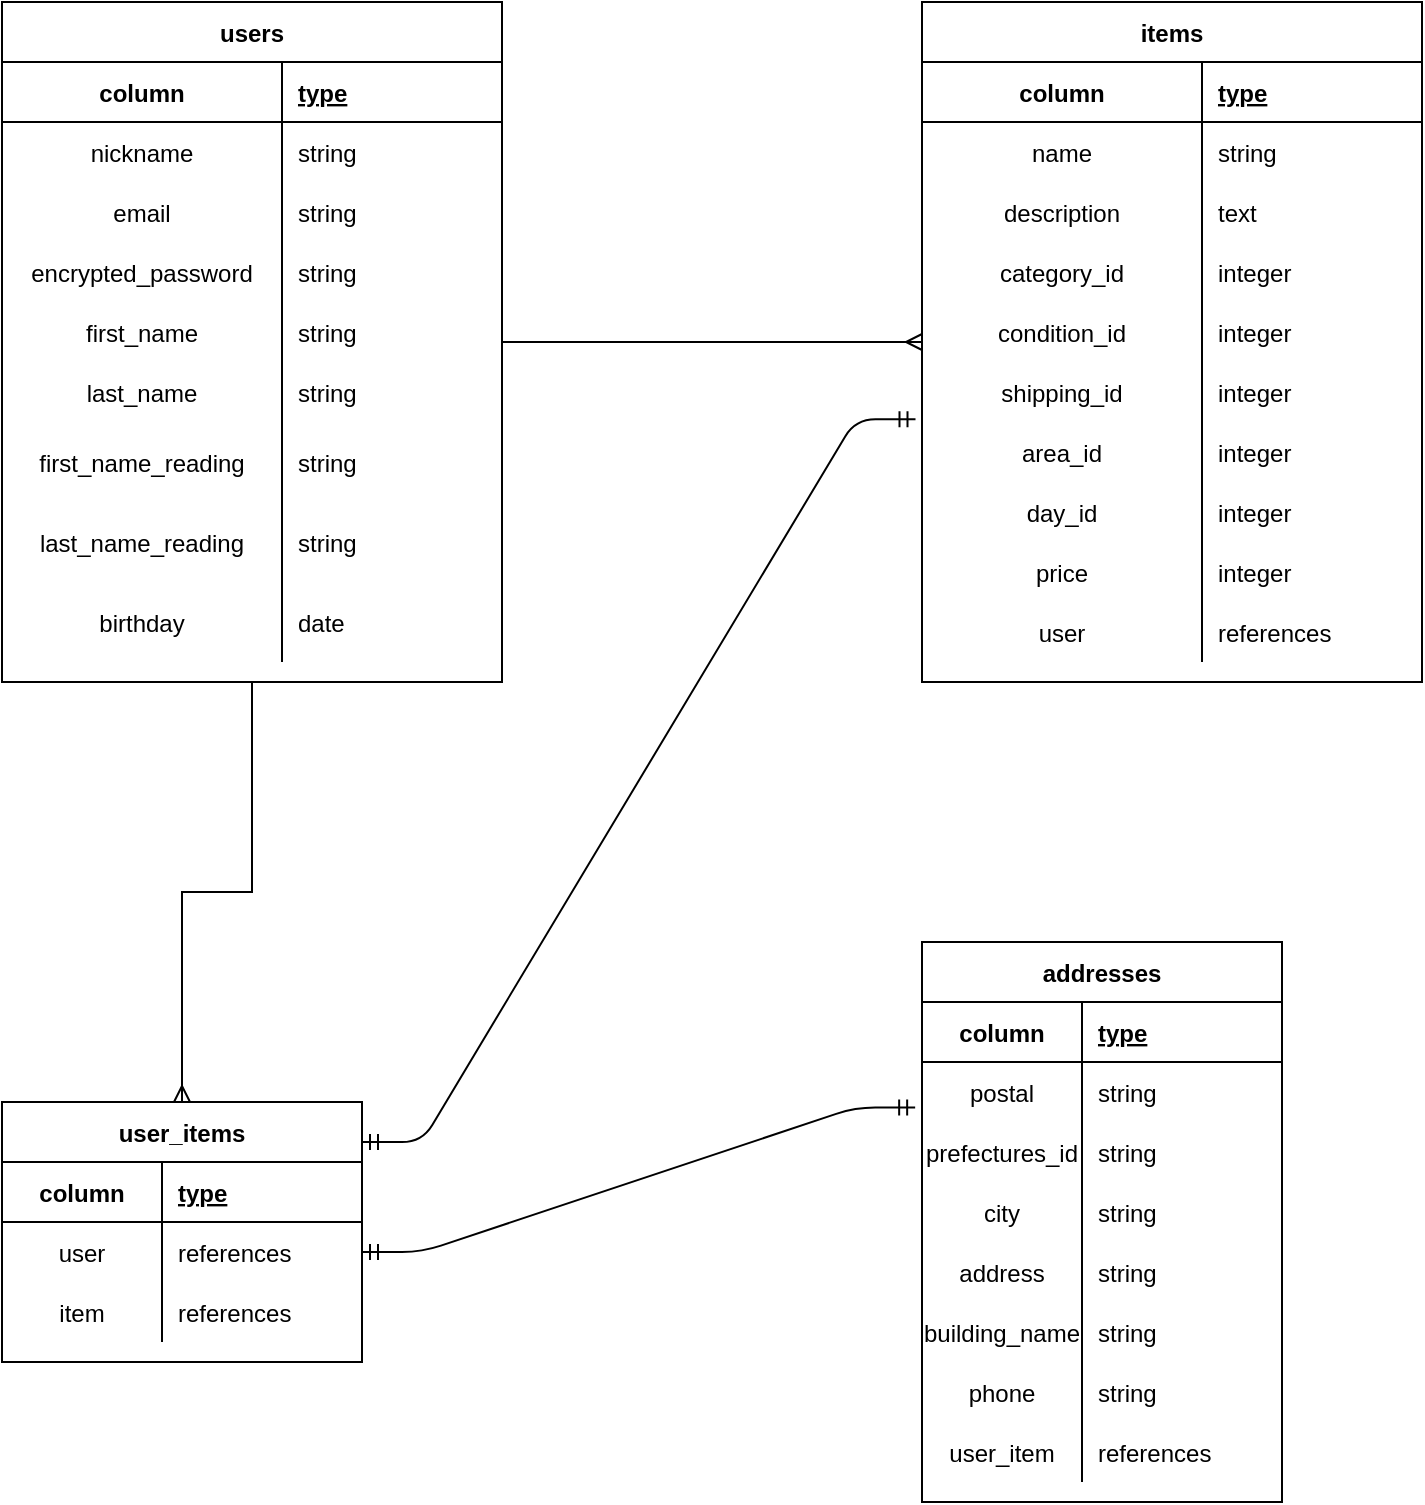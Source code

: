 <mxfile version="14.2.4" type="embed">
    <diagram id="qimWqXdbKfj2qzNDla35" name="Page-1">
        <mxGraphModel dx="207" dy="570" grid="1" gridSize="10" guides="1" tooltips="1" connect="1" arrows="1" fold="1" page="1" pageScale="1" pageWidth="827" pageHeight="1169" math="0" shadow="0">
            <root>
                <mxCell id="0"/>
                <mxCell id="1" parent="0"/>
                <mxCell id="GZePijYV1CCqP01BYh9i-110" value="" style="edgeStyle=orthogonalEdgeStyle;rounded=0;orthogonalLoop=1;jettySize=auto;html=1;endArrow=ERmany;endFill=0;" parent="1" source="GZePijYV1CCqP01BYh9i-66" target="GZePijYV1CCqP01BYh9i-88" edge="1">
                    <mxGeometry relative="1" as="geometry"/>
                </mxCell>
                <mxCell id="74" style="edgeStyle=orthogonalEdgeStyle;rounded=0;orthogonalLoop=1;jettySize=auto;html=1;endArrow=ERmany;endFill=0;" parent="1" source="GZePijYV1CCqP01BYh9i-66" target="49" edge="1">
                    <mxGeometry relative="1" as="geometry"/>
                </mxCell>
                <mxCell id="GZePijYV1CCqP01BYh9i-66" value="users" style="shape=table;startSize=30;container=1;collapsible=1;childLayout=tableLayout;fixedRows=1;rowLines=0;fontStyle=1;align=center;resizeLast=1;fillColor=none;gradientColor=none;" parent="1" vertex="1">
                    <mxGeometry x="30" y="10" width="250" height="340" as="geometry"/>
                </mxCell>
                <mxCell id="GZePijYV1CCqP01BYh9i-67" value="" style="shape=partialRectangle;collapsible=0;dropTarget=0;pointerEvents=0;fillColor=none;top=0;left=0;bottom=1;right=0;points=[[0,0.5],[1,0.5]];portConstraint=eastwest;" parent="GZePijYV1CCqP01BYh9i-66" vertex="1">
                    <mxGeometry y="30" width="250" height="30" as="geometry"/>
                </mxCell>
                <mxCell id="GZePijYV1CCqP01BYh9i-68" value="column" style="shape=partialRectangle;connectable=0;fillColor=none;top=0;left=0;bottom=0;right=0;fontStyle=1;overflow=hidden;" parent="GZePijYV1CCqP01BYh9i-67" vertex="1">
                    <mxGeometry width="140" height="30" as="geometry"/>
                </mxCell>
                <mxCell id="GZePijYV1CCqP01BYh9i-69" value="type" style="shape=partialRectangle;connectable=0;fillColor=none;top=0;left=0;bottom=0;right=0;align=left;spacingLeft=6;fontStyle=5;overflow=hidden;" parent="GZePijYV1CCqP01BYh9i-67" vertex="1">
                    <mxGeometry x="140" width="110" height="30" as="geometry"/>
                </mxCell>
                <mxCell id="GZePijYV1CCqP01BYh9i-70" value="" style="shape=partialRectangle;collapsible=0;dropTarget=0;pointerEvents=0;fillColor=none;top=0;left=0;bottom=0;right=0;points=[[0,0.5],[1,0.5]];portConstraint=eastwest;" parent="GZePijYV1CCqP01BYh9i-66" vertex="1">
                    <mxGeometry y="60" width="250" height="30" as="geometry"/>
                </mxCell>
                <mxCell id="GZePijYV1CCqP01BYh9i-71" value="nickname" style="shape=partialRectangle;connectable=0;fillColor=none;top=0;left=0;bottom=0;right=0;editable=1;overflow=hidden;" parent="GZePijYV1CCqP01BYh9i-70" vertex="1">
                    <mxGeometry width="140" height="30" as="geometry"/>
                </mxCell>
                <mxCell id="GZePijYV1CCqP01BYh9i-72" value="string" style="shape=partialRectangle;connectable=0;fillColor=none;top=0;left=0;bottom=0;right=0;align=left;spacingLeft=6;overflow=hidden;" parent="GZePijYV1CCqP01BYh9i-70" vertex="1">
                    <mxGeometry x="140" width="110" height="30" as="geometry"/>
                </mxCell>
                <mxCell id="GZePijYV1CCqP01BYh9i-73" value="" style="shape=partialRectangle;collapsible=0;dropTarget=0;pointerEvents=0;fillColor=none;top=0;left=0;bottom=0;right=0;points=[[0,0.5],[1,0.5]];portConstraint=eastwest;" parent="GZePijYV1CCqP01BYh9i-66" vertex="1">
                    <mxGeometry y="90" width="250" height="30" as="geometry"/>
                </mxCell>
                <mxCell id="GZePijYV1CCqP01BYh9i-74" value="email" style="shape=partialRectangle;connectable=0;fillColor=none;top=0;left=0;bottom=0;right=0;editable=1;overflow=hidden;" parent="GZePijYV1CCqP01BYh9i-73" vertex="1">
                    <mxGeometry width="140" height="30" as="geometry"/>
                </mxCell>
                <mxCell id="GZePijYV1CCqP01BYh9i-75" value="string" style="shape=partialRectangle;connectable=0;fillColor=none;top=0;left=0;bottom=0;right=0;align=left;spacingLeft=6;overflow=hidden;" parent="GZePijYV1CCqP01BYh9i-73" vertex="1">
                    <mxGeometry x="140" width="110" height="30" as="geometry"/>
                </mxCell>
                <mxCell id="GZePijYV1CCqP01BYh9i-76" value="" style="shape=partialRectangle;collapsible=0;dropTarget=0;pointerEvents=0;fillColor=none;top=0;left=0;bottom=0;right=0;points=[[0,0.5],[1,0.5]];portConstraint=eastwest;" parent="GZePijYV1CCqP01BYh9i-66" vertex="1">
                    <mxGeometry y="120" width="250" height="30" as="geometry"/>
                </mxCell>
                <mxCell id="GZePijYV1CCqP01BYh9i-77" value="encrypted_password" style="shape=partialRectangle;connectable=0;fillColor=none;top=0;left=0;bottom=0;right=0;editable=1;overflow=hidden;" parent="GZePijYV1CCqP01BYh9i-76" vertex="1">
                    <mxGeometry width="140" height="30" as="geometry"/>
                </mxCell>
                <mxCell id="GZePijYV1CCqP01BYh9i-78" value="string" style="shape=partialRectangle;connectable=0;fillColor=none;top=0;left=0;bottom=0;right=0;align=left;spacingLeft=6;overflow=hidden;" parent="GZePijYV1CCqP01BYh9i-76" vertex="1">
                    <mxGeometry x="140" width="110" height="30" as="geometry"/>
                </mxCell>
                <mxCell id="GZePijYV1CCqP01BYh9i-79" value="" style="shape=partialRectangle;collapsible=0;dropTarget=0;pointerEvents=0;fillColor=none;top=0;left=0;bottom=0;right=0;points=[[0,0.5],[1,0.5]];portConstraint=eastwest;" parent="GZePijYV1CCqP01BYh9i-66" vertex="1">
                    <mxGeometry y="150" width="250" height="30" as="geometry"/>
                </mxCell>
                <mxCell id="GZePijYV1CCqP01BYh9i-80" value="first_name" style="shape=partialRectangle;connectable=0;fillColor=none;top=0;left=0;bottom=0;right=0;editable=1;overflow=hidden;" parent="GZePijYV1CCqP01BYh9i-79" vertex="1">
                    <mxGeometry width="140" height="30" as="geometry"/>
                </mxCell>
                <mxCell id="GZePijYV1CCqP01BYh9i-81" value="string" style="shape=partialRectangle;connectable=0;fillColor=none;top=0;left=0;bottom=0;right=0;align=left;spacingLeft=6;overflow=hidden;" parent="GZePijYV1CCqP01BYh9i-79" vertex="1">
                    <mxGeometry x="140" width="110" height="30" as="geometry"/>
                </mxCell>
                <mxCell id="GZePijYV1CCqP01BYh9i-82" value="" style="shape=partialRectangle;collapsible=0;dropTarget=0;pointerEvents=0;fillColor=none;top=0;left=0;bottom=0;right=0;points=[[0,0.5],[1,0.5]];portConstraint=eastwest;" parent="GZePijYV1CCqP01BYh9i-66" vertex="1">
                    <mxGeometry y="180" width="250" height="30" as="geometry"/>
                </mxCell>
                <mxCell id="GZePijYV1CCqP01BYh9i-83" value="last_name" style="shape=partialRectangle;connectable=0;fillColor=none;top=0;left=0;bottom=0;right=0;editable=1;overflow=hidden;" parent="GZePijYV1CCqP01BYh9i-82" vertex="1">
                    <mxGeometry width="140" height="30" as="geometry"/>
                </mxCell>
                <mxCell id="GZePijYV1CCqP01BYh9i-84" value="string" style="shape=partialRectangle;connectable=0;fillColor=none;top=0;left=0;bottom=0;right=0;align=left;spacingLeft=6;overflow=hidden;" parent="GZePijYV1CCqP01BYh9i-82" vertex="1">
                    <mxGeometry x="140" width="110" height="30" as="geometry"/>
                </mxCell>
                <mxCell id="GZePijYV1CCqP01BYh9i-85" value="" style="shape=partialRectangle;collapsible=0;dropTarget=0;pointerEvents=0;fillColor=none;top=0;left=0;bottom=0;right=0;points=[[0,0.5],[1,0.5]];portConstraint=eastwest;" parent="GZePijYV1CCqP01BYh9i-66" vertex="1">
                    <mxGeometry y="210" width="250" height="40" as="geometry"/>
                </mxCell>
                <mxCell id="GZePijYV1CCqP01BYh9i-86" value="first_name_reading" style="shape=partialRectangle;connectable=0;fillColor=none;top=0;left=0;bottom=0;right=0;editable=1;overflow=hidden;" parent="GZePijYV1CCqP01BYh9i-85" vertex="1">
                    <mxGeometry width="140" height="40" as="geometry"/>
                </mxCell>
                <mxCell id="GZePijYV1CCqP01BYh9i-87" value="string" style="shape=partialRectangle;connectable=0;fillColor=none;top=0;left=0;bottom=0;right=0;align=left;spacingLeft=6;overflow=hidden;" parent="GZePijYV1CCqP01BYh9i-85" vertex="1">
                    <mxGeometry x="140" width="110" height="40" as="geometry"/>
                </mxCell>
                <mxCell id="103" value="" style="shape=partialRectangle;collapsible=0;dropTarget=0;pointerEvents=0;fillColor=none;top=0;left=0;bottom=0;right=0;points=[[0,0.5],[1,0.5]];portConstraint=eastwest;" parent="GZePijYV1CCqP01BYh9i-66" vertex="1">
                    <mxGeometry y="250" width="250" height="40" as="geometry"/>
                </mxCell>
                <mxCell id="104" value="last_name_reading" style="shape=partialRectangle;connectable=0;fillColor=none;top=0;left=0;bottom=0;right=0;editable=1;overflow=hidden;" parent="103" vertex="1">
                    <mxGeometry width="140" height="40" as="geometry"/>
                </mxCell>
                <mxCell id="105" value="string" style="shape=partialRectangle;connectable=0;fillColor=none;top=0;left=0;bottom=0;right=0;align=left;spacingLeft=6;overflow=hidden;" parent="103" vertex="1">
                    <mxGeometry x="140" width="110" height="40" as="geometry"/>
                </mxCell>
                <mxCell id="100" value="" style="shape=partialRectangle;collapsible=0;dropTarget=0;pointerEvents=0;fillColor=none;top=0;left=0;bottom=0;right=0;points=[[0,0.5],[1,0.5]];portConstraint=eastwest;" parent="GZePijYV1CCqP01BYh9i-66" vertex="1">
                    <mxGeometry y="290" width="250" height="40" as="geometry"/>
                </mxCell>
                <mxCell id="101" value="birthday" style="shape=partialRectangle;connectable=0;fillColor=none;top=0;left=0;bottom=0;right=0;editable=1;overflow=hidden;" parent="100" vertex="1">
                    <mxGeometry width="140" height="40" as="geometry"/>
                </mxCell>
                <mxCell id="102" value="date" style="shape=partialRectangle;connectable=0;fillColor=none;top=0;left=0;bottom=0;right=0;align=left;spacingLeft=6;overflow=hidden;" parent="100" vertex="1">
                    <mxGeometry x="140" width="110" height="40" as="geometry"/>
                </mxCell>
                <mxCell id="GZePijYV1CCqP01BYh9i-88" value="items" style="shape=table;startSize=30;container=1;collapsible=1;childLayout=tableLayout;fixedRows=1;rowLines=0;fontStyle=1;align=center;resizeLast=1;fillColor=none;gradientColor=none;" parent="1" vertex="1">
                    <mxGeometry x="490" y="10" width="250" height="340" as="geometry"/>
                </mxCell>
                <mxCell id="GZePijYV1CCqP01BYh9i-89" value="" style="shape=partialRectangle;collapsible=0;dropTarget=0;pointerEvents=0;fillColor=none;top=0;left=0;bottom=1;right=0;points=[[0,0.5],[1,0.5]];portConstraint=eastwest;" parent="GZePijYV1CCqP01BYh9i-88" vertex="1">
                    <mxGeometry y="30" width="250" height="30" as="geometry"/>
                </mxCell>
                <mxCell id="GZePijYV1CCqP01BYh9i-90" value="column" style="shape=partialRectangle;connectable=0;fillColor=none;top=0;left=0;bottom=0;right=0;fontStyle=1;overflow=hidden;" parent="GZePijYV1CCqP01BYh9i-89" vertex="1">
                    <mxGeometry width="140" height="30" as="geometry"/>
                </mxCell>
                <mxCell id="GZePijYV1CCqP01BYh9i-91" value="type" style="shape=partialRectangle;connectable=0;fillColor=none;top=0;left=0;bottom=0;right=0;align=left;spacingLeft=6;fontStyle=5;overflow=hidden;" parent="GZePijYV1CCqP01BYh9i-89" vertex="1">
                    <mxGeometry x="140" width="110" height="30" as="geometry"/>
                </mxCell>
                <mxCell id="GZePijYV1CCqP01BYh9i-92" value="" style="shape=partialRectangle;collapsible=0;dropTarget=0;pointerEvents=0;fillColor=none;top=0;left=0;bottom=0;right=0;points=[[0,0.5],[1,0.5]];portConstraint=eastwest;" parent="GZePijYV1CCqP01BYh9i-88" vertex="1">
                    <mxGeometry y="60" width="250" height="30" as="geometry"/>
                </mxCell>
                <mxCell id="GZePijYV1CCqP01BYh9i-93" value="name" style="shape=partialRectangle;connectable=0;fillColor=none;top=0;left=0;bottom=0;right=0;editable=1;overflow=hidden;" parent="GZePijYV1CCqP01BYh9i-92" vertex="1">
                    <mxGeometry width="140" height="30" as="geometry"/>
                </mxCell>
                <mxCell id="GZePijYV1CCqP01BYh9i-94" value="string" style="shape=partialRectangle;connectable=0;fillColor=none;top=0;left=0;bottom=0;right=0;align=left;spacingLeft=6;overflow=hidden;" parent="GZePijYV1CCqP01BYh9i-92" vertex="1">
                    <mxGeometry x="140" width="110" height="30" as="geometry"/>
                </mxCell>
                <mxCell id="GZePijYV1CCqP01BYh9i-95" value="" style="shape=partialRectangle;collapsible=0;dropTarget=0;pointerEvents=0;fillColor=none;top=0;left=0;bottom=0;right=0;points=[[0,0.5],[1,0.5]];portConstraint=eastwest;" parent="GZePijYV1CCqP01BYh9i-88" vertex="1">
                    <mxGeometry y="90" width="250" height="30" as="geometry"/>
                </mxCell>
                <mxCell id="GZePijYV1CCqP01BYh9i-96" value="description" style="shape=partialRectangle;connectable=0;fillColor=none;top=0;left=0;bottom=0;right=0;editable=1;overflow=hidden;" parent="GZePijYV1CCqP01BYh9i-95" vertex="1">
                    <mxGeometry width="140" height="30" as="geometry"/>
                </mxCell>
                <mxCell id="GZePijYV1CCqP01BYh9i-97" value="text" style="shape=partialRectangle;connectable=0;fillColor=none;top=0;left=0;bottom=0;right=0;align=left;spacingLeft=6;overflow=hidden;" parent="GZePijYV1CCqP01BYh9i-95" vertex="1">
                    <mxGeometry x="140" width="110" height="30" as="geometry"/>
                </mxCell>
                <mxCell id="GZePijYV1CCqP01BYh9i-98" value="" style="shape=partialRectangle;collapsible=0;dropTarget=0;pointerEvents=0;fillColor=none;top=0;left=0;bottom=0;right=0;points=[[0,0.5],[1,0.5]];portConstraint=eastwest;" parent="GZePijYV1CCqP01BYh9i-88" vertex="1">
                    <mxGeometry y="120" width="250" height="30" as="geometry"/>
                </mxCell>
                <mxCell id="GZePijYV1CCqP01BYh9i-99" value="category_id" style="shape=partialRectangle;connectable=0;fillColor=none;top=0;left=0;bottom=0;right=0;editable=1;overflow=hidden;" parent="GZePijYV1CCqP01BYh9i-98" vertex="1">
                    <mxGeometry width="140" height="30" as="geometry"/>
                </mxCell>
                <mxCell id="GZePijYV1CCqP01BYh9i-100" value="integer" style="shape=partialRectangle;connectable=0;fillColor=none;top=0;left=0;bottom=0;right=0;align=left;spacingLeft=6;overflow=hidden;" parent="GZePijYV1CCqP01BYh9i-98" vertex="1">
                    <mxGeometry x="140" width="110" height="30" as="geometry"/>
                </mxCell>
                <mxCell id="GZePijYV1CCqP01BYh9i-101" value="" style="shape=partialRectangle;collapsible=0;dropTarget=0;pointerEvents=0;fillColor=none;top=0;left=0;bottom=0;right=0;points=[[0,0.5],[1,0.5]];portConstraint=eastwest;" parent="GZePijYV1CCqP01BYh9i-88" vertex="1">
                    <mxGeometry y="150" width="250" height="30" as="geometry"/>
                </mxCell>
                <mxCell id="GZePijYV1CCqP01BYh9i-102" value="condition_id" style="shape=partialRectangle;connectable=0;fillColor=none;top=0;left=0;bottom=0;right=0;editable=1;overflow=hidden;" parent="GZePijYV1CCqP01BYh9i-101" vertex="1">
                    <mxGeometry width="140" height="30" as="geometry"/>
                </mxCell>
                <mxCell id="GZePijYV1CCqP01BYh9i-103" value="integer" style="shape=partialRectangle;connectable=0;fillColor=none;top=0;left=0;bottom=0;right=0;align=left;spacingLeft=6;overflow=hidden;" parent="GZePijYV1CCqP01BYh9i-101" vertex="1">
                    <mxGeometry x="140" width="110" height="30" as="geometry"/>
                </mxCell>
                <mxCell id="GZePijYV1CCqP01BYh9i-104" value="" style="shape=partialRectangle;collapsible=0;dropTarget=0;pointerEvents=0;fillColor=none;top=0;left=0;bottom=0;right=0;points=[[0,0.5],[1,0.5]];portConstraint=eastwest;" parent="GZePijYV1CCqP01BYh9i-88" vertex="1">
                    <mxGeometry y="180" width="250" height="30" as="geometry"/>
                </mxCell>
                <mxCell id="GZePijYV1CCqP01BYh9i-105" value="shipping_id" style="shape=partialRectangle;connectable=0;fillColor=none;top=0;left=0;bottom=0;right=0;editable=1;overflow=hidden;" parent="GZePijYV1CCqP01BYh9i-104" vertex="1">
                    <mxGeometry width="140" height="30" as="geometry"/>
                </mxCell>
                <mxCell id="GZePijYV1CCqP01BYh9i-106" value="integer" style="shape=partialRectangle;connectable=0;fillColor=none;top=0;left=0;bottom=0;right=0;align=left;spacingLeft=6;overflow=hidden;" parent="GZePijYV1CCqP01BYh9i-104" vertex="1">
                    <mxGeometry x="140" width="110" height="30" as="geometry"/>
                </mxCell>
                <mxCell id="GZePijYV1CCqP01BYh9i-107" value="" style="shape=partialRectangle;collapsible=0;dropTarget=0;pointerEvents=0;fillColor=none;top=0;left=0;bottom=0;right=0;points=[[0,0.5],[1,0.5]];portConstraint=eastwest;" parent="GZePijYV1CCqP01BYh9i-88" vertex="1">
                    <mxGeometry y="210" width="250" height="30" as="geometry"/>
                </mxCell>
                <mxCell id="GZePijYV1CCqP01BYh9i-108" value="area_id" style="shape=partialRectangle;connectable=0;fillColor=none;top=0;left=0;bottom=0;right=0;editable=1;overflow=hidden;" parent="GZePijYV1CCqP01BYh9i-107" vertex="1">
                    <mxGeometry width="140" height="30" as="geometry"/>
                </mxCell>
                <mxCell id="GZePijYV1CCqP01BYh9i-109" value="integer" style="shape=partialRectangle;connectable=0;fillColor=none;top=0;left=0;bottom=0;right=0;align=left;spacingLeft=6;overflow=hidden;" parent="GZePijYV1CCqP01BYh9i-107" vertex="1">
                    <mxGeometry x="140" width="110" height="30" as="geometry"/>
                </mxCell>
                <mxCell id="41" value="" style="shape=partialRectangle;collapsible=0;dropTarget=0;pointerEvents=0;fillColor=none;top=0;left=0;bottom=0;right=0;points=[[0,0.5],[1,0.5]];portConstraint=eastwest;" parent="GZePijYV1CCqP01BYh9i-88" vertex="1">
                    <mxGeometry y="240" width="250" height="30" as="geometry"/>
                </mxCell>
                <mxCell id="42" value="day_id" style="shape=partialRectangle;connectable=0;fillColor=none;top=0;left=0;bottom=0;right=0;editable=1;overflow=hidden;" parent="41" vertex="1">
                    <mxGeometry width="140" height="30" as="geometry"/>
                </mxCell>
                <mxCell id="43" value="integer" style="shape=partialRectangle;connectable=0;fillColor=none;top=0;left=0;bottom=0;right=0;align=left;spacingLeft=6;overflow=hidden;" parent="41" vertex="1">
                    <mxGeometry x="140" width="110" height="30" as="geometry"/>
                </mxCell>
                <mxCell id="44" value="" style="shape=partialRectangle;collapsible=0;dropTarget=0;pointerEvents=0;fillColor=none;top=0;left=0;bottom=0;right=0;points=[[0,0.5],[1,0.5]];portConstraint=eastwest;" parent="GZePijYV1CCqP01BYh9i-88" vertex="1">
                    <mxGeometry y="270" width="250" height="30" as="geometry"/>
                </mxCell>
                <mxCell id="45" value="price" style="shape=partialRectangle;connectable=0;fillColor=none;top=0;left=0;bottom=0;right=0;editable=1;overflow=hidden;" parent="44" vertex="1">
                    <mxGeometry width="140" height="30" as="geometry"/>
                </mxCell>
                <mxCell id="46" value="integer" style="shape=partialRectangle;connectable=0;fillColor=none;top=0;left=0;bottom=0;right=0;align=left;spacingLeft=6;overflow=hidden;" parent="44" vertex="1">
                    <mxGeometry x="140" width="110" height="30" as="geometry"/>
                </mxCell>
                <mxCell id="106" value="" style="shape=partialRectangle;collapsible=0;dropTarget=0;pointerEvents=0;fillColor=none;top=0;left=0;bottom=0;right=0;points=[[0,0.5],[1,0.5]];portConstraint=eastwest;" parent="GZePijYV1CCqP01BYh9i-88" vertex="1">
                    <mxGeometry y="300" width="250" height="30" as="geometry"/>
                </mxCell>
                <mxCell id="107" value="user" style="shape=partialRectangle;connectable=0;fillColor=none;top=0;left=0;bottom=0;right=0;editable=1;overflow=hidden;" parent="106" vertex="1">
                    <mxGeometry width="140" height="30" as="geometry"/>
                </mxCell>
                <mxCell id="108" value="references" style="shape=partialRectangle;connectable=0;fillColor=none;top=0;left=0;bottom=0;right=0;align=left;spacingLeft=6;overflow=hidden;" parent="106" vertex="1">
                    <mxGeometry x="140" width="110" height="30" as="geometry"/>
                </mxCell>
                <mxCell id="49" value="user_items" style="shape=table;startSize=30;container=1;collapsible=1;childLayout=tableLayout;fixedRows=1;rowLines=0;fontStyle=1;align=center;resizeLast=1;fillColor=none;gradientColor=none;" parent="1" vertex="1">
                    <mxGeometry x="30" y="560" width="180" height="130" as="geometry"/>
                </mxCell>
                <mxCell id="50" value="" style="shape=partialRectangle;collapsible=0;dropTarget=0;pointerEvents=0;fillColor=none;top=0;left=0;bottom=1;right=0;points=[[0,0.5],[1,0.5]];portConstraint=eastwest;" parent="49" vertex="1">
                    <mxGeometry y="30" width="180" height="30" as="geometry"/>
                </mxCell>
                <mxCell id="51" value="column" style="shape=partialRectangle;connectable=0;fillColor=none;top=0;left=0;bottom=0;right=0;fontStyle=1;overflow=hidden;" parent="50" vertex="1">
                    <mxGeometry width="80" height="30" as="geometry"/>
                </mxCell>
                <mxCell id="52" value="type" style="shape=partialRectangle;connectable=0;fillColor=none;top=0;left=0;bottom=0;right=0;align=left;spacingLeft=6;fontStyle=5;overflow=hidden;" parent="50" vertex="1">
                    <mxGeometry x="80" width="100" height="30" as="geometry"/>
                </mxCell>
                <mxCell id="62" value="" style="shape=partialRectangle;collapsible=0;dropTarget=0;pointerEvents=0;fillColor=none;top=0;left=0;bottom=0;right=0;points=[[0,0.5],[1,0.5]];portConstraint=eastwest;" parent="49" vertex="1">
                    <mxGeometry y="60" width="180" height="30" as="geometry"/>
                </mxCell>
                <mxCell id="63" value="user" style="shape=partialRectangle;connectable=0;fillColor=none;top=0;left=0;bottom=0;right=0;editable=1;overflow=hidden;" parent="62" vertex="1">
                    <mxGeometry width="80" height="30" as="geometry"/>
                </mxCell>
                <mxCell id="64" value="references" style="shape=partialRectangle;connectable=0;fillColor=none;top=0;left=0;bottom=0;right=0;align=left;spacingLeft=6;overflow=hidden;" parent="62" vertex="1">
                    <mxGeometry x="80" width="100" height="30" as="geometry"/>
                </mxCell>
                <mxCell id="112" value="" style="shape=partialRectangle;collapsible=0;dropTarget=0;pointerEvents=0;fillColor=none;top=0;left=0;bottom=0;right=0;points=[[0,0.5],[1,0.5]];portConstraint=eastwest;" parent="49" vertex="1">
                    <mxGeometry y="90" width="180" height="30" as="geometry"/>
                </mxCell>
                <mxCell id="113" value="item" style="shape=partialRectangle;connectable=0;fillColor=none;top=0;left=0;bottom=0;right=0;editable=1;overflow=hidden;" parent="112" vertex="1">
                    <mxGeometry width="80" height="30" as="geometry"/>
                </mxCell>
                <mxCell id="114" value="references" style="shape=partialRectangle;connectable=0;fillColor=none;top=0;left=0;bottom=0;right=0;align=left;spacingLeft=6;overflow=hidden;" parent="112" vertex="1">
                    <mxGeometry x="80" width="100" height="30" as="geometry"/>
                </mxCell>
                <mxCell id="76" value="addresses" style="shape=table;startSize=30;container=1;collapsible=1;childLayout=tableLayout;fixedRows=1;rowLines=0;fontStyle=1;align=center;resizeLast=1;fillColor=none;gradientColor=none;" parent="1" vertex="1">
                    <mxGeometry x="490" y="480" width="180" height="280" as="geometry"/>
                </mxCell>
                <mxCell id="77" value="" style="shape=partialRectangle;collapsible=0;dropTarget=0;pointerEvents=0;fillColor=none;top=0;left=0;bottom=1;right=0;points=[[0,0.5],[1,0.5]];portConstraint=eastwest;" parent="76" vertex="1">
                    <mxGeometry y="30" width="180" height="30" as="geometry"/>
                </mxCell>
                <mxCell id="78" value="column" style="shape=partialRectangle;connectable=0;fillColor=none;top=0;left=0;bottom=0;right=0;fontStyle=1;overflow=hidden;" parent="77" vertex="1">
                    <mxGeometry width="80" height="30" as="geometry"/>
                </mxCell>
                <mxCell id="79" value="type" style="shape=partialRectangle;connectable=0;fillColor=none;top=0;left=0;bottom=0;right=0;align=left;spacingLeft=6;fontStyle=5;overflow=hidden;" parent="77" vertex="1">
                    <mxGeometry x="80" width="100" height="30" as="geometry"/>
                </mxCell>
                <mxCell id="80" value="" style="shape=partialRectangle;collapsible=0;dropTarget=0;pointerEvents=0;fillColor=none;top=0;left=0;bottom=0;right=0;points=[[0,0.5],[1,0.5]];portConstraint=eastwest;" parent="76" vertex="1">
                    <mxGeometry y="60" width="180" height="30" as="geometry"/>
                </mxCell>
                <mxCell id="81" value="postal " style="shape=partialRectangle;connectable=0;fillColor=none;top=0;left=0;bottom=0;right=0;editable=1;overflow=hidden;" parent="80" vertex="1">
                    <mxGeometry width="80" height="30" as="geometry"/>
                </mxCell>
                <mxCell id="82" value="string" style="shape=partialRectangle;connectable=0;fillColor=none;top=0;left=0;bottom=0;right=0;align=left;spacingLeft=6;overflow=hidden;" parent="80" vertex="1">
                    <mxGeometry x="80" width="100" height="30" as="geometry"/>
                </mxCell>
                <mxCell id="83" value="" style="shape=partialRectangle;collapsible=0;dropTarget=0;pointerEvents=0;fillColor=none;top=0;left=0;bottom=0;right=0;points=[[0,0.5],[1,0.5]];portConstraint=eastwest;" parent="76" vertex="1">
                    <mxGeometry y="90" width="180" height="30" as="geometry"/>
                </mxCell>
                <mxCell id="84" value="prefectures_id" style="shape=partialRectangle;connectable=0;fillColor=none;top=0;left=0;bottom=0;right=0;editable=1;overflow=hidden;" parent="83" vertex="1">
                    <mxGeometry width="80" height="30" as="geometry"/>
                </mxCell>
                <mxCell id="85" value="string" style="shape=partialRectangle;connectable=0;fillColor=none;top=0;left=0;bottom=0;right=0;align=left;spacingLeft=6;overflow=hidden;" parent="83" vertex="1">
                    <mxGeometry x="80" width="100" height="30" as="geometry"/>
                </mxCell>
                <mxCell id="86" value="" style="shape=partialRectangle;collapsible=0;dropTarget=0;pointerEvents=0;fillColor=none;top=0;left=0;bottom=0;right=0;points=[[0,0.5],[1,0.5]];portConstraint=eastwest;" parent="76" vertex="1">
                    <mxGeometry y="120" width="180" height="30" as="geometry"/>
                </mxCell>
                <mxCell id="87" value="city" style="shape=partialRectangle;connectable=0;fillColor=none;top=0;left=0;bottom=0;right=0;editable=1;overflow=hidden;" parent="86" vertex="1">
                    <mxGeometry width="80" height="30" as="geometry"/>
                </mxCell>
                <mxCell id="88" value="string" style="shape=partialRectangle;connectable=0;fillColor=none;top=0;left=0;bottom=0;right=0;align=left;spacingLeft=6;overflow=hidden;" parent="86" vertex="1">
                    <mxGeometry x="80" width="100" height="30" as="geometry"/>
                </mxCell>
                <mxCell id="89" value="" style="shape=partialRectangle;collapsible=0;dropTarget=0;pointerEvents=0;fillColor=none;top=0;left=0;bottom=0;right=0;points=[[0,0.5],[1,0.5]];portConstraint=eastwest;" parent="76" vertex="1">
                    <mxGeometry y="150" width="180" height="30" as="geometry"/>
                </mxCell>
                <mxCell id="90" value="address" style="shape=partialRectangle;connectable=0;fillColor=none;top=0;left=0;bottom=0;right=0;editable=1;overflow=hidden;" parent="89" vertex="1">
                    <mxGeometry width="80" height="30" as="geometry"/>
                </mxCell>
                <mxCell id="91" value="string" style="shape=partialRectangle;connectable=0;fillColor=none;top=0;left=0;bottom=0;right=0;align=left;spacingLeft=6;overflow=hidden;" parent="89" vertex="1">
                    <mxGeometry x="80" width="100" height="30" as="geometry"/>
                </mxCell>
                <mxCell id="92" value="" style="shape=partialRectangle;collapsible=0;dropTarget=0;pointerEvents=0;fillColor=none;top=0;left=0;bottom=0;right=0;points=[[0,0.5],[1,0.5]];portConstraint=eastwest;" parent="76" vertex="1">
                    <mxGeometry y="180" width="180" height="30" as="geometry"/>
                </mxCell>
                <mxCell id="93" value="building_name" style="shape=partialRectangle;connectable=0;fillColor=none;top=0;left=0;bottom=0;right=0;editable=1;overflow=hidden;" parent="92" vertex="1">
                    <mxGeometry width="80" height="30" as="geometry"/>
                </mxCell>
                <mxCell id="94" value="string" style="shape=partialRectangle;connectable=0;fillColor=none;top=0;left=0;bottom=0;right=0;align=left;spacingLeft=6;overflow=hidden;" parent="92" vertex="1">
                    <mxGeometry x="80" width="100" height="30" as="geometry"/>
                </mxCell>
                <mxCell id="95" value="" style="shape=partialRectangle;collapsible=0;dropTarget=0;pointerEvents=0;fillColor=none;top=0;left=0;bottom=0;right=0;points=[[0,0.5],[1,0.5]];portConstraint=eastwest;" parent="76" vertex="1">
                    <mxGeometry y="210" width="180" height="30" as="geometry"/>
                </mxCell>
                <mxCell id="96" value="phone" style="shape=partialRectangle;connectable=0;fillColor=none;top=0;left=0;bottom=0;right=0;editable=1;overflow=hidden;" parent="95" vertex="1">
                    <mxGeometry width="80" height="30" as="geometry"/>
                </mxCell>
                <mxCell id="97" value="string" style="shape=partialRectangle;connectable=0;fillColor=none;top=0;left=0;bottom=0;right=0;align=left;spacingLeft=6;overflow=hidden;" parent="95" vertex="1">
                    <mxGeometry x="80" width="100" height="30" as="geometry"/>
                </mxCell>
                <mxCell id="115" value="" style="shape=partialRectangle;collapsible=0;dropTarget=0;pointerEvents=0;fillColor=none;top=0;left=0;bottom=0;right=0;points=[[0,0.5],[1,0.5]];portConstraint=eastwest;" parent="76" vertex="1">
                    <mxGeometry y="240" width="180" height="30" as="geometry"/>
                </mxCell>
                <mxCell id="116" value="user_item" style="shape=partialRectangle;connectable=0;fillColor=none;top=0;left=0;bottom=0;right=0;editable=1;overflow=hidden;" parent="115" vertex="1">
                    <mxGeometry width="80" height="30" as="geometry"/>
                </mxCell>
                <mxCell id="117" value="references" style="shape=partialRectangle;connectable=0;fillColor=none;top=0;left=0;bottom=0;right=0;align=left;spacingLeft=6;overflow=hidden;" parent="115" vertex="1">
                    <mxGeometry x="80" width="100" height="30" as="geometry"/>
                </mxCell>
                <mxCell id="99" value="" style="edgeStyle=entityRelationEdgeStyle;fontSize=12;html=1;endArrow=ERmandOne;startArrow=ERmandOne;exitX=1;exitY=0.5;exitDx=0;exitDy=0;entryX=-0.019;entryY=0.759;entryDx=0;entryDy=0;entryPerimeter=0;" parent="1" source="62" target="80" edge="1">
                    <mxGeometry width="100" height="100" relative="1" as="geometry">
                        <mxPoint x="210.0" y="560.0" as="sourcePoint"/>
                        <mxPoint x="354.02" y="560.18" as="targetPoint"/>
                    </mxGeometry>
                </mxCell>
                <mxCell id="122" value="" style="edgeStyle=entityRelationEdgeStyle;fontSize=12;html=1;endArrow=ERmandOne;startArrow=ERmandOne;exitX=1;exitY=0.154;exitDx=0;exitDy=0;exitPerimeter=0;entryX=-0.013;entryY=-0.044;entryDx=0;entryDy=0;entryPerimeter=0;" parent="1" source="49" target="GZePijYV1CCqP01BYh9i-107" edge="1">
                    <mxGeometry width="100" height="100" relative="1" as="geometry">
                        <mxPoint x="210.0" y="420.0" as="sourcePoint"/>
                        <mxPoint x="354.02" y="420.18" as="targetPoint"/>
                    </mxGeometry>
                </mxCell>
            </root>
        </mxGraphModel>
    </diagram>
</mxfile>